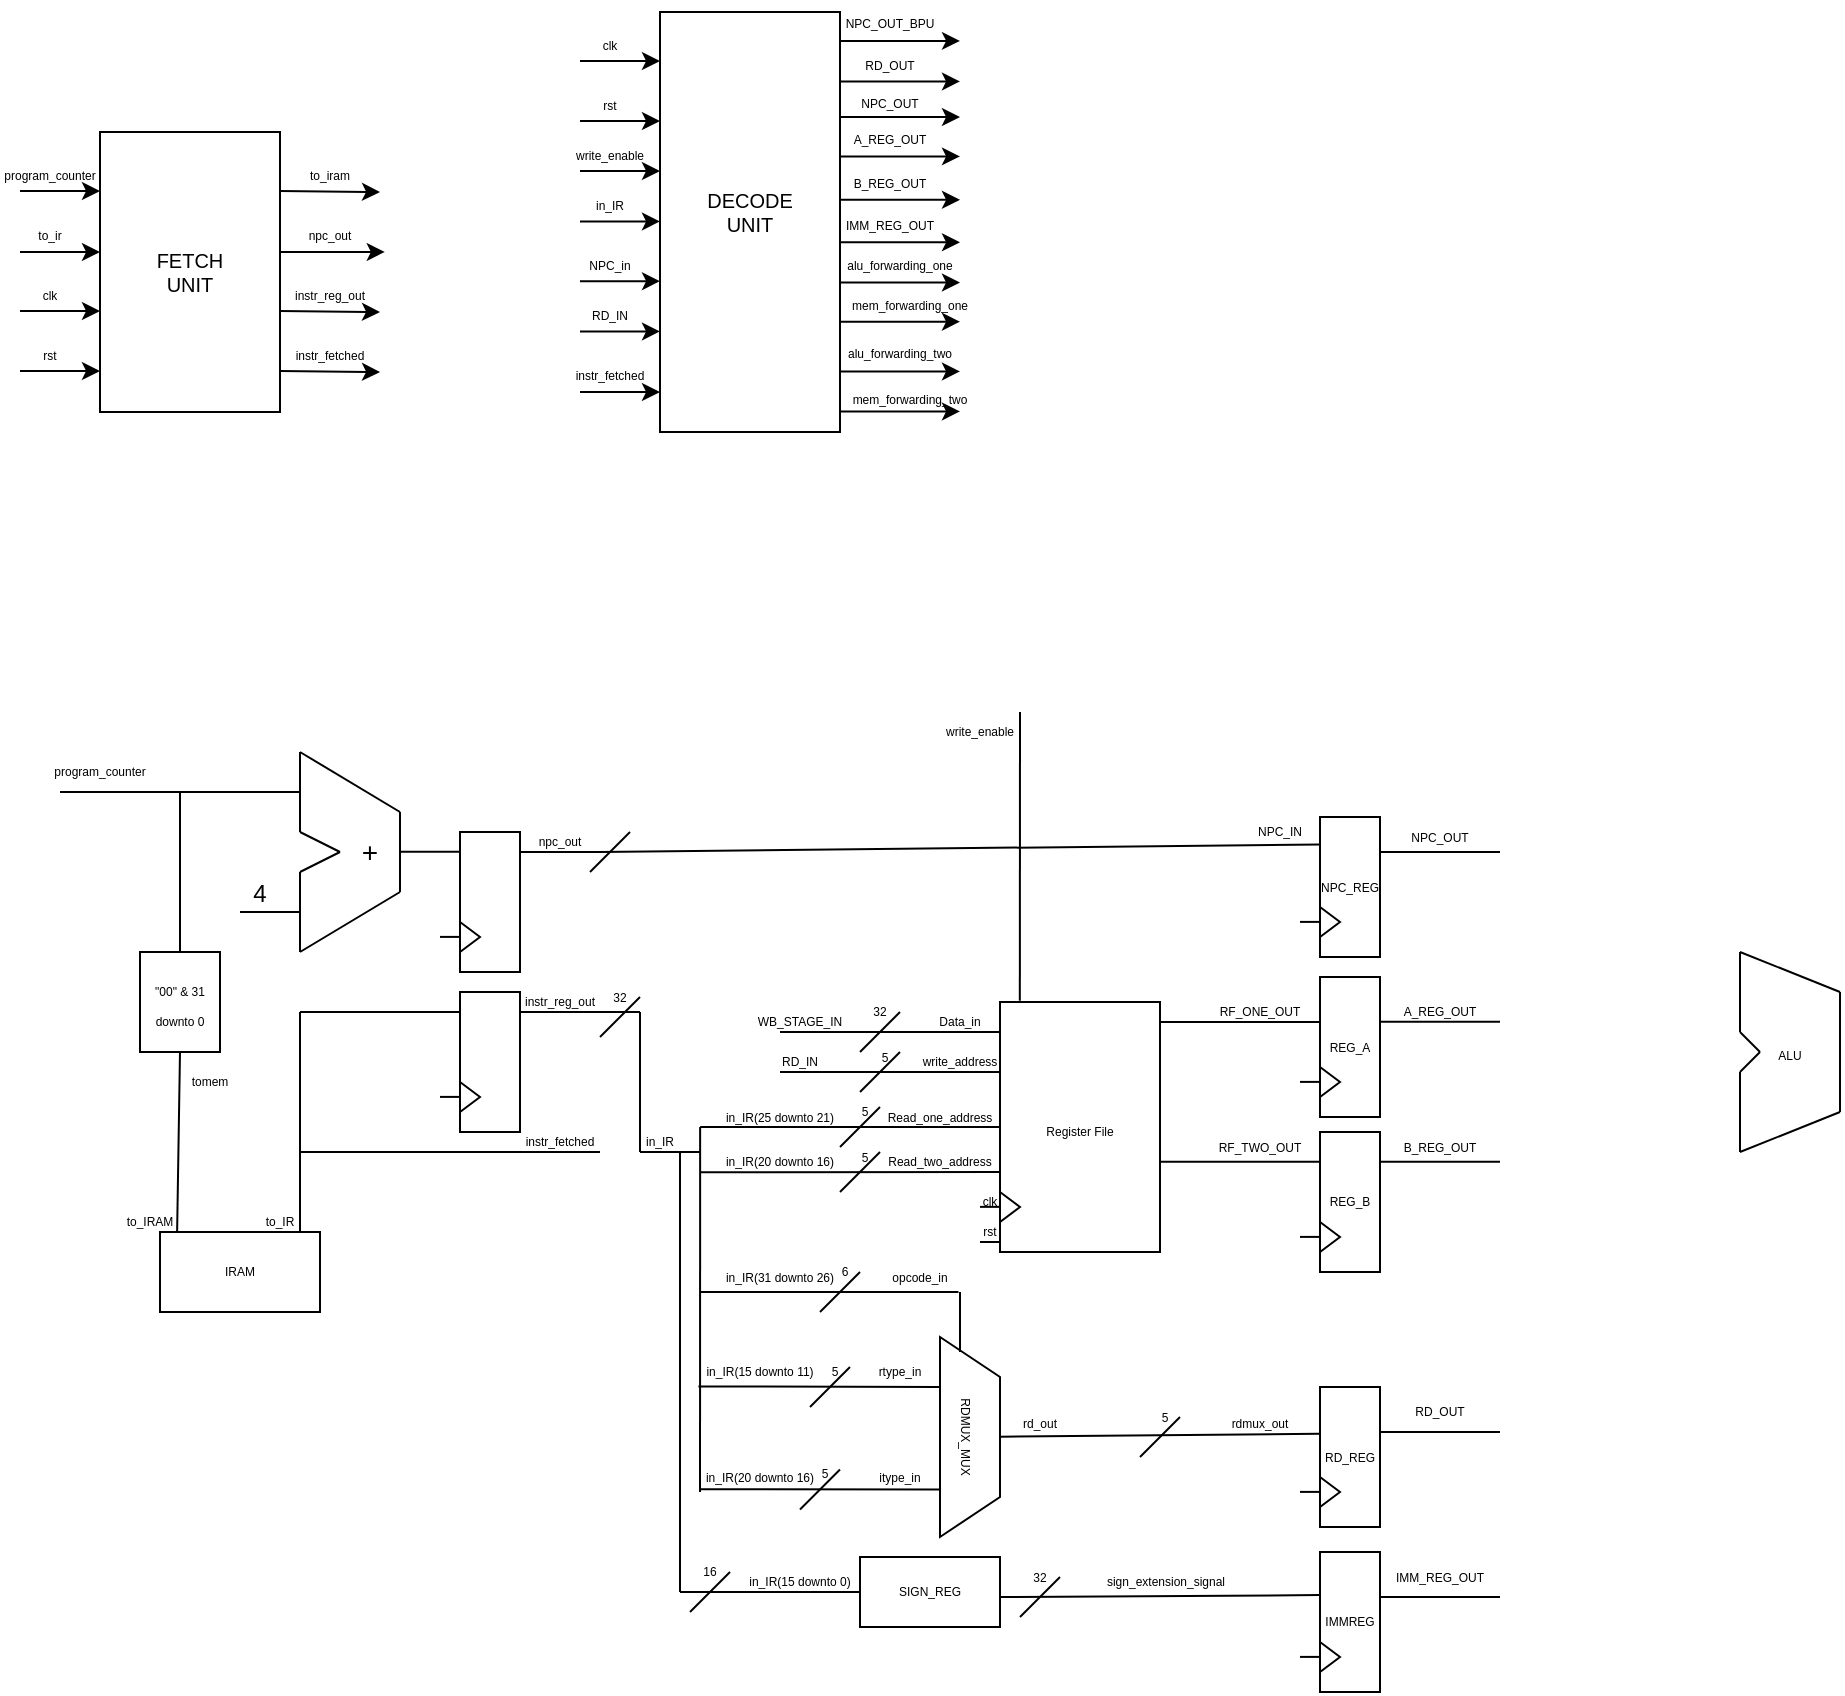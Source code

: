 <mxfile version="20.3.6" type="github" pages="3">
  <diagram id="4a7-2WE8xKxB6OBSDGvC" name="Fetch Unit">
    <mxGraphModel dx="1718" dy="1287" grid="1" gridSize="10" guides="1" tooltips="1" connect="1" arrows="1" fold="1" page="0" pageScale="1" pageWidth="827" pageHeight="1169" math="0" shadow="0">
      <root>
        <mxCell id="0" />
        <mxCell id="1" parent="0" />
        <mxCell id="zBXeJww9K7jumWJN20Hu-1" value="" style="rounded=0;whiteSpace=wrap;html=1;" parent="1" vertex="1">
          <mxGeometry x="100" y="20" width="90" height="140" as="geometry" />
        </mxCell>
        <mxCell id="zBXeJww9K7jumWJN20Hu-2" value="&lt;font style=&quot;font-size: 6px;&quot;&gt;program_counter&lt;/font&gt;" style="text;html=1;strokeColor=none;fillColor=none;align=center;verticalAlign=middle;whiteSpace=wrap;rounded=0;" parent="1" vertex="1">
          <mxGeometry x="50" y="30" width="50" height="20" as="geometry" />
        </mxCell>
        <mxCell id="zBXeJww9K7jumWJN20Hu-3" value="&lt;font style=&quot;font-size: 6px;&quot;&gt;to_ir&lt;/font&gt;" style="text;html=1;strokeColor=none;fillColor=none;align=center;verticalAlign=middle;whiteSpace=wrap;rounded=0;" parent="1" vertex="1">
          <mxGeometry x="50" y="60" width="50" height="20" as="geometry" />
        </mxCell>
        <mxCell id="zBXeJww9K7jumWJN20Hu-4" value="&lt;font style=&quot;font-size: 6px;&quot;&gt;clk&lt;/font&gt;" style="text;html=1;strokeColor=none;fillColor=none;align=center;verticalAlign=middle;whiteSpace=wrap;rounded=0;" parent="1" vertex="1">
          <mxGeometry x="50" y="90" width="50" height="20" as="geometry" />
        </mxCell>
        <mxCell id="zBXeJww9K7jumWJN20Hu-6" value="&lt;font style=&quot;font-size: 6px;&quot;&gt;rst&lt;/font&gt;" style="text;html=1;strokeColor=none;fillColor=none;align=center;verticalAlign=middle;whiteSpace=wrap;rounded=0;" parent="1" vertex="1">
          <mxGeometry x="50" y="120" width="50" height="20" as="geometry" />
        </mxCell>
        <mxCell id="zBXeJww9K7jumWJN20Hu-11" value="" style="endArrow=classic;html=1;rounded=0;" parent="1" edge="1">
          <mxGeometry width="50" height="50" relative="1" as="geometry">
            <mxPoint x="60" y="49.52" as="sourcePoint" />
            <mxPoint x="100" y="49.52" as="targetPoint" />
            <Array as="points" />
          </mxGeometry>
        </mxCell>
        <mxCell id="zBXeJww9K7jumWJN20Hu-12" value="" style="endArrow=classic;html=1;rounded=0;" parent="1" edge="1">
          <mxGeometry width="50" height="50" relative="1" as="geometry">
            <mxPoint x="60" y="80.0" as="sourcePoint" />
            <mxPoint x="100" y="80.0" as="targetPoint" />
            <Array as="points" />
          </mxGeometry>
        </mxCell>
        <mxCell id="zBXeJww9K7jumWJN20Hu-13" value="" style="endArrow=classic;html=1;rounded=0;" parent="1" edge="1">
          <mxGeometry width="50" height="50" relative="1" as="geometry">
            <mxPoint x="60" y="109.52" as="sourcePoint" />
            <mxPoint x="100" y="109.52" as="targetPoint" />
            <Array as="points" />
          </mxGeometry>
        </mxCell>
        <mxCell id="zBXeJww9K7jumWJN20Hu-15" value="" style="endArrow=classic;html=1;rounded=0;" parent="1" edge="1">
          <mxGeometry width="50" height="50" relative="1" as="geometry">
            <mxPoint x="60" y="139.52" as="sourcePoint" />
            <mxPoint x="100" y="139.52" as="targetPoint" />
            <Array as="points" />
          </mxGeometry>
        </mxCell>
        <mxCell id="zBXeJww9K7jumWJN20Hu-16" value="&lt;font style=&quot;font-size: 6px;&quot;&gt;to_iram&lt;/font&gt;" style="text;html=1;strokeColor=none;fillColor=none;align=center;verticalAlign=middle;whiteSpace=wrap;rounded=0;" parent="1" vertex="1">
          <mxGeometry x="190" y="30" width="50" height="20" as="geometry" />
        </mxCell>
        <mxCell id="zBXeJww9K7jumWJN20Hu-17" value="&lt;font style=&quot;font-size: 6px;&quot;&gt;npc_out&lt;/font&gt;" style="text;html=1;strokeColor=none;fillColor=none;align=center;verticalAlign=middle;whiteSpace=wrap;rounded=0;" parent="1" vertex="1">
          <mxGeometry x="190" y="60" width="50" height="20" as="geometry" />
        </mxCell>
        <mxCell id="zBXeJww9K7jumWJN20Hu-18" value="&lt;font style=&quot;font-size: 6px;&quot;&gt;instr_reg_out&lt;/font&gt;" style="text;html=1;strokeColor=none;fillColor=none;align=center;verticalAlign=middle;whiteSpace=wrap;rounded=0;" parent="1" vertex="1">
          <mxGeometry x="190" y="90" width="50" height="20" as="geometry" />
        </mxCell>
        <mxCell id="zBXeJww9K7jumWJN20Hu-19" value="&lt;font style=&quot;font-size: 6px;&quot;&gt;instr_fetched&lt;/font&gt;" style="text;html=1;strokeColor=none;fillColor=none;align=center;verticalAlign=middle;whiteSpace=wrap;rounded=0;" parent="1" vertex="1">
          <mxGeometry x="190" y="120" width="50" height="20" as="geometry" />
        </mxCell>
        <mxCell id="zBXeJww9K7jumWJN20Hu-20" value="" style="endArrow=classic;html=1;rounded=0;entryX=1;entryY=1;entryDx=0;entryDy=0;" parent="1" target="zBXeJww9K7jumWJN20Hu-16" edge="1">
          <mxGeometry width="50" height="50" relative="1" as="geometry">
            <mxPoint x="190" y="49.52" as="sourcePoint" />
            <mxPoint x="230" y="49.52" as="targetPoint" />
            <Array as="points" />
          </mxGeometry>
        </mxCell>
        <mxCell id="zBXeJww9K7jumWJN20Hu-21" value="" style="endArrow=classic;html=1;rounded=0;entryX=1.048;entryY=0.999;entryDx=0;entryDy=0;entryPerimeter=0;" parent="1" target="zBXeJww9K7jumWJN20Hu-17" edge="1">
          <mxGeometry width="50" height="50" relative="1" as="geometry">
            <mxPoint x="190" y="80" as="sourcePoint" />
            <mxPoint x="230" y="80" as="targetPoint" />
            <Array as="points" />
          </mxGeometry>
        </mxCell>
        <mxCell id="zBXeJww9K7jumWJN20Hu-22" value="" style="endArrow=classic;html=1;rounded=0;entryX=1;entryY=1;entryDx=0;entryDy=0;" parent="1" target="zBXeJww9K7jumWJN20Hu-18" edge="1">
          <mxGeometry width="50" height="50" relative="1" as="geometry">
            <mxPoint x="190" y="109.52" as="sourcePoint" />
            <mxPoint x="230" y="109.52" as="targetPoint" />
            <Array as="points" />
          </mxGeometry>
        </mxCell>
        <mxCell id="zBXeJww9K7jumWJN20Hu-23" value="" style="endArrow=classic;html=1;rounded=0;entryX=1;entryY=1;entryDx=0;entryDy=0;" parent="1" target="zBXeJww9K7jumWJN20Hu-19" edge="1">
          <mxGeometry width="50" height="50" relative="1" as="geometry">
            <mxPoint x="190" y="139.52" as="sourcePoint" />
            <mxPoint x="230" y="139.52" as="targetPoint" />
            <Array as="points" />
          </mxGeometry>
        </mxCell>
        <mxCell id="zBXeJww9K7jumWJN20Hu-25" value="&lt;font style=&quot;font-size: 10px;&quot;&gt;FETCH UNIT&lt;/font&gt;" style="text;html=1;strokeColor=none;fillColor=none;align=center;verticalAlign=middle;whiteSpace=wrap;rounded=0;fontSize=6;" parent="1" vertex="1">
          <mxGeometry x="115" y="75" width="60" height="30" as="geometry" />
        </mxCell>
        <mxCell id="1ph1mHZFrmbMyN922qY5-2" value="" style="endArrow=none;html=1;rounded=0;fontSize=10;" parent="1" edge="1">
          <mxGeometry width="50" height="50" relative="1" as="geometry">
            <mxPoint x="80" y="350" as="sourcePoint" />
            <mxPoint x="200" y="350" as="targetPoint" />
          </mxGeometry>
        </mxCell>
        <mxCell id="1ph1mHZFrmbMyN922qY5-11" value="" style="endArrow=none;html=1;rounded=0;fontSize=10;" parent="1" edge="1">
          <mxGeometry width="50" height="50" relative="1" as="geometry">
            <mxPoint x="200" y="370" as="sourcePoint" />
            <mxPoint x="200" y="330" as="targetPoint" />
            <Array as="points">
              <mxPoint x="200" y="350" />
            </Array>
          </mxGeometry>
        </mxCell>
        <mxCell id="1ph1mHZFrmbMyN922qY5-12" value="" style="endArrow=none;html=1;rounded=0;fontSize=10;" parent="1" edge="1">
          <mxGeometry width="50" height="50" relative="1" as="geometry">
            <mxPoint x="200" y="370" as="sourcePoint" />
            <mxPoint x="220" y="380" as="targetPoint" />
          </mxGeometry>
        </mxCell>
        <mxCell id="1ph1mHZFrmbMyN922qY5-13" value="" style="endArrow=none;html=1;rounded=0;fontSize=10;" parent="1" edge="1">
          <mxGeometry width="50" height="50" relative="1" as="geometry">
            <mxPoint x="200" y="390" as="sourcePoint" />
            <mxPoint x="220" y="380" as="targetPoint" />
          </mxGeometry>
        </mxCell>
        <mxCell id="1ph1mHZFrmbMyN922qY5-14" value="" style="endArrow=none;html=1;rounded=0;fontSize=10;" parent="1" edge="1">
          <mxGeometry width="50" height="50" relative="1" as="geometry">
            <mxPoint x="200" y="430" as="sourcePoint" />
            <mxPoint x="200" y="390" as="targetPoint" />
            <Array as="points">
              <mxPoint x="200" y="410" />
            </Array>
          </mxGeometry>
        </mxCell>
        <mxCell id="1ph1mHZFrmbMyN922qY5-15" value="" style="endArrow=none;html=1;rounded=0;fontSize=10;" parent="1" edge="1">
          <mxGeometry width="50" height="50" relative="1" as="geometry">
            <mxPoint x="200" y="430" as="sourcePoint" />
            <mxPoint x="250" y="400" as="targetPoint" />
            <Array as="points" />
          </mxGeometry>
        </mxCell>
        <mxCell id="1ph1mHZFrmbMyN922qY5-16" value="" style="endArrow=none;html=1;rounded=0;fontSize=10;" parent="1" edge="1">
          <mxGeometry width="50" height="50" relative="1" as="geometry">
            <mxPoint x="200" y="330" as="sourcePoint" />
            <mxPoint x="250" y="360" as="targetPoint" />
            <Array as="points" />
          </mxGeometry>
        </mxCell>
        <mxCell id="1ph1mHZFrmbMyN922qY5-17" value="" style="endArrow=none;html=1;rounded=0;fontSize=10;" parent="1" edge="1">
          <mxGeometry width="50" height="50" relative="1" as="geometry">
            <mxPoint x="250" y="400" as="sourcePoint" />
            <mxPoint x="250" y="360" as="targetPoint" />
          </mxGeometry>
        </mxCell>
        <mxCell id="UIIWBfEgQzDDJFF5GgfD-1" value="" style="endArrow=none;html=1;rounded=0;fontSize=10;" parent="1" edge="1">
          <mxGeometry width="50" height="50" relative="1" as="geometry">
            <mxPoint x="170" y="410" as="sourcePoint" />
            <mxPoint x="200" y="410" as="targetPoint" />
            <Array as="points">
              <mxPoint x="200" y="410" />
            </Array>
          </mxGeometry>
        </mxCell>
        <mxCell id="UIIWBfEgQzDDJFF5GgfD-3" value="&lt;font style=&quot;font-size: 14px;&quot;&gt;+&lt;/font&gt;" style="text;html=1;strokeColor=none;fillColor=none;align=center;verticalAlign=middle;whiteSpace=wrap;rounded=0;fontSize=10;" parent="1" vertex="1">
          <mxGeometry x="220" y="360" width="30" height="40" as="geometry" />
        </mxCell>
        <mxCell id="UIIWBfEgQzDDJFF5GgfD-4" value="&lt;font style=&quot;font-size: 12px;&quot;&gt;4&lt;/font&gt;" style="text;html=1;strokeColor=none;fillColor=none;align=center;verticalAlign=middle;whiteSpace=wrap;rounded=0;fontSize=14;" parent="1" vertex="1">
          <mxGeometry x="160" y="390" width="40" height="20" as="geometry" />
        </mxCell>
        <mxCell id="UIIWBfEgQzDDJFF5GgfD-5" value="" style="endArrow=none;html=1;rounded=0;fontSize=12;" parent="1" edge="1">
          <mxGeometry width="50" height="50" relative="1" as="geometry">
            <mxPoint x="140" y="430" as="sourcePoint" />
            <mxPoint x="140" y="350" as="targetPoint" />
          </mxGeometry>
        </mxCell>
        <mxCell id="UIIWBfEgQzDDJFF5GgfD-7" value="&lt;font style=&quot;font-size: 6px;&quot;&gt;&quot;00&quot; &amp;amp; 31 downto 0&lt;/font&gt;" style="rounded=0;whiteSpace=wrap;html=1;fontSize=12;" parent="1" vertex="1">
          <mxGeometry x="120" y="430" width="40" height="50" as="geometry" />
        </mxCell>
        <mxCell id="UIIWBfEgQzDDJFF5GgfD-8" value="IRAM" style="rounded=0;whiteSpace=wrap;html=1;fontSize=6;" parent="1" vertex="1">
          <mxGeometry x="130" y="570" width="80" height="40" as="geometry" />
        </mxCell>
        <mxCell id="UIIWBfEgQzDDJFF5GgfD-9" value="" style="endArrow=none;html=1;rounded=0;fontSize=6;entryX=0.5;entryY=1;entryDx=0;entryDy=0;exitX=0.107;exitY=0.003;exitDx=0;exitDy=0;exitPerimeter=0;" parent="1" source="UIIWBfEgQzDDJFF5GgfD-8" target="UIIWBfEgQzDDJFF5GgfD-7" edge="1">
          <mxGeometry width="50" height="50" relative="1" as="geometry">
            <mxPoint x="140" y="520" as="sourcePoint" />
            <mxPoint x="190" y="490" as="targetPoint" />
          </mxGeometry>
        </mxCell>
        <mxCell id="UIIWBfEgQzDDJFF5GgfD-10" value="" style="endArrow=none;html=1;rounded=0;fontSize=10;" parent="1" edge="1">
          <mxGeometry width="50" height="50" relative="1" as="geometry">
            <mxPoint x="250" y="379.9" as="sourcePoint" />
            <mxPoint x="280" y="379.9" as="targetPoint" />
            <Array as="points">
              <mxPoint x="260" y="379.9" />
              <mxPoint x="280" y="379.9" />
            </Array>
          </mxGeometry>
        </mxCell>
        <mxCell id="UIIWBfEgQzDDJFF5GgfD-11" value="" style="endArrow=none;html=1;rounded=0;fontSize=6;exitX=0.875;exitY=0;exitDx=0;exitDy=0;exitPerimeter=0;" parent="1" source="UIIWBfEgQzDDJFF5GgfD-8" edge="1">
          <mxGeometry width="50" height="50" relative="1" as="geometry">
            <mxPoint x="200" y="520" as="sourcePoint" />
            <mxPoint x="200" y="460" as="targetPoint" />
          </mxGeometry>
        </mxCell>
        <mxCell id="UIIWBfEgQzDDJFF5GgfD-13" value="" style="endArrow=none;html=1;rounded=0;fontSize=6;" parent="1" edge="1">
          <mxGeometry width="50" height="50" relative="1" as="geometry">
            <mxPoint x="200" y="460" as="sourcePoint" />
            <mxPoint x="280" y="460" as="targetPoint" />
          </mxGeometry>
        </mxCell>
        <mxCell id="UIIWBfEgQzDDJFF5GgfD-14" value="" style="rounded=0;whiteSpace=wrap;html=1;fontSize=6;" parent="1" vertex="1">
          <mxGeometry x="280" y="370" width="30" height="70" as="geometry" />
        </mxCell>
        <mxCell id="UIIWBfEgQzDDJFF5GgfD-17" value="" style="triangle;whiteSpace=wrap;html=1;fontSize=6;" parent="1" vertex="1">
          <mxGeometry x="280" y="415" width="10" height="15" as="geometry" />
        </mxCell>
        <mxCell id="UIIWBfEgQzDDJFF5GgfD-18" value="" style="rounded=0;whiteSpace=wrap;html=1;fontSize=6;" parent="1" vertex="1">
          <mxGeometry x="280" y="450" width="30" height="70" as="geometry" />
        </mxCell>
        <mxCell id="UIIWBfEgQzDDJFF5GgfD-19" value="" style="triangle;whiteSpace=wrap;html=1;fontSize=6;" parent="1" vertex="1">
          <mxGeometry x="280" y="495" width="10" height="15" as="geometry" />
        </mxCell>
        <mxCell id="UIIWBfEgQzDDJFF5GgfD-21" value="" style="endArrow=none;html=1;rounded=0;fontSize=6;" parent="1" edge="1">
          <mxGeometry width="50" height="50" relative="1" as="geometry">
            <mxPoint x="270" y="422.45" as="sourcePoint" />
            <mxPoint x="280" y="422.45" as="targetPoint" />
          </mxGeometry>
        </mxCell>
        <mxCell id="UIIWBfEgQzDDJFF5GgfD-22" value="" style="endArrow=none;html=1;rounded=0;fontSize=6;" parent="1" edge="1">
          <mxGeometry width="50" height="50" relative="1" as="geometry">
            <mxPoint x="270" y="502.45" as="sourcePoint" />
            <mxPoint x="280" y="502.45" as="targetPoint" />
          </mxGeometry>
        </mxCell>
        <mxCell id="UIIWBfEgQzDDJFF5GgfD-24" value="" style="endArrow=none;html=1;rounded=0;fontSize=6;startArrow=none;" parent="1" edge="1">
          <mxGeometry width="50" height="50" relative="1" as="geometry">
            <mxPoint x="220" y="530" as="sourcePoint" />
            <mxPoint x="350" y="530" as="targetPoint" />
          </mxGeometry>
        </mxCell>
        <mxCell id="UIIWBfEgQzDDJFF5GgfD-25" value="" style="endArrow=none;html=1;rounded=0;fontSize=6;" parent="1" edge="1">
          <mxGeometry width="50" height="50" relative="1" as="geometry">
            <mxPoint x="310" y="460" as="sourcePoint" />
            <mxPoint x="370" y="460" as="targetPoint" />
          </mxGeometry>
        </mxCell>
        <mxCell id="UIIWBfEgQzDDJFF5GgfD-26" value="" style="endArrow=none;html=1;rounded=0;fontSize=6;" parent="1" edge="1">
          <mxGeometry width="50" height="50" relative="1" as="geometry">
            <mxPoint x="310" y="379.96" as="sourcePoint" />
            <mxPoint x="350" y="379.96" as="targetPoint" />
          </mxGeometry>
        </mxCell>
        <mxCell id="LhxNve77Yi_A8shTem4E-1" value="program_counter" style="text;html=1;strokeColor=none;fillColor=none;align=center;verticalAlign=middle;whiteSpace=wrap;rounded=0;fontSize=6;" parent="1" vertex="1">
          <mxGeometry x="70" y="330" width="60" height="20" as="geometry" />
        </mxCell>
        <mxCell id="LhxNve77Yi_A8shTem4E-2" value="tomem" style="text;html=1;strokeColor=none;fillColor=none;align=center;verticalAlign=middle;whiteSpace=wrap;rounded=0;fontSize=6;" parent="1" vertex="1">
          <mxGeometry x="140" y="480" width="30" height="30" as="geometry" />
        </mxCell>
        <mxCell id="LhxNve77Yi_A8shTem4E-3" value="to_IRAM" style="text;html=1;strokeColor=none;fillColor=none;align=center;verticalAlign=middle;whiteSpace=wrap;rounded=0;fontSize=6;" parent="1" vertex="1">
          <mxGeometry x="100" y="555" width="50" height="20" as="geometry" />
        </mxCell>
        <mxCell id="LhxNve77Yi_A8shTem4E-5" value="" style="endArrow=none;html=1;rounded=0;fontSize=6;" parent="1" edge="1">
          <mxGeometry width="50" height="50" relative="1" as="geometry">
            <mxPoint x="200" y="530" as="sourcePoint" />
            <mxPoint x="220" y="530" as="targetPoint" />
          </mxGeometry>
        </mxCell>
        <mxCell id="LhxNve77Yi_A8shTem4E-6" value="instr_fetched" style="text;html=1;strokeColor=none;fillColor=none;align=center;verticalAlign=middle;whiteSpace=wrap;rounded=0;fontSize=6;" parent="1" vertex="1">
          <mxGeometry x="300" y="515" width="60" height="20" as="geometry" />
        </mxCell>
        <mxCell id="LhxNve77Yi_A8shTem4E-7" value="instr_reg_out" style="text;html=1;strokeColor=none;fillColor=none;align=center;verticalAlign=middle;whiteSpace=wrap;rounded=0;fontSize=6;" parent="1" vertex="1">
          <mxGeometry x="300" y="445" width="60" height="20" as="geometry" />
        </mxCell>
        <mxCell id="LhxNve77Yi_A8shTem4E-8" value="npc_out" style="text;html=1;strokeColor=none;fillColor=none;align=center;verticalAlign=middle;whiteSpace=wrap;rounded=0;fontSize=6;" parent="1" vertex="1">
          <mxGeometry x="300" y="360" width="60" height="30" as="geometry" />
        </mxCell>
        <mxCell id="LhxNve77Yi_A8shTem4E-9" value="to_IR" style="text;html=1;strokeColor=none;fillColor=none;align=center;verticalAlign=middle;whiteSpace=wrap;rounded=0;fontSize=6;" parent="1" vertex="1">
          <mxGeometry x="160" y="550" width="60" height="30" as="geometry" />
        </mxCell>
        <mxCell id="utCcnjPkZvuDGFTa14uh-1" value="" style="rounded=0;whiteSpace=wrap;html=1;" vertex="1" parent="1">
          <mxGeometry x="380" y="-40" width="90" height="210" as="geometry" />
        </mxCell>
        <mxCell id="utCcnjPkZvuDGFTa14uh-2" value="&lt;font style=&quot;font-size: 6px;&quot;&gt;write_enable&lt;/font&gt;" style="text;html=1;strokeColor=none;fillColor=none;align=center;verticalAlign=middle;whiteSpace=wrap;rounded=0;" vertex="1" parent="1">
          <mxGeometry x="330" y="20" width="50" height="20" as="geometry" />
        </mxCell>
        <mxCell id="utCcnjPkZvuDGFTa14uh-3" value="&lt;font style=&quot;font-size: 6px;&quot;&gt;in_IR&lt;/font&gt;" style="text;html=1;strokeColor=none;fillColor=none;align=center;verticalAlign=middle;whiteSpace=wrap;rounded=0;" vertex="1" parent="1">
          <mxGeometry x="330" y="44.72" width="50" height="20" as="geometry" />
        </mxCell>
        <mxCell id="utCcnjPkZvuDGFTa14uh-4" value="&lt;font style=&quot;font-size: 6px;&quot;&gt;clk&lt;/font&gt;" style="text;html=1;strokeColor=none;fillColor=none;align=center;verticalAlign=middle;whiteSpace=wrap;rounded=0;" vertex="1" parent="1">
          <mxGeometry x="330" y="-35" width="50" height="20" as="geometry" />
        </mxCell>
        <mxCell id="utCcnjPkZvuDGFTa14uh-5" value="&lt;font style=&quot;font-size: 6px;&quot;&gt;rst&lt;/font&gt;" style="text;html=1;strokeColor=none;fillColor=none;align=center;verticalAlign=middle;whiteSpace=wrap;rounded=0;" vertex="1" parent="1">
          <mxGeometry x="330" y="-5" width="50" height="20" as="geometry" />
        </mxCell>
        <mxCell id="utCcnjPkZvuDGFTa14uh-6" value="" style="endArrow=classic;html=1;rounded=0;" edge="1" parent="1">
          <mxGeometry width="50" height="50" relative="1" as="geometry">
            <mxPoint x="340" y="39.52" as="sourcePoint" />
            <mxPoint x="380" y="39.52" as="targetPoint" />
            <Array as="points" />
          </mxGeometry>
        </mxCell>
        <mxCell id="utCcnjPkZvuDGFTa14uh-7" value="" style="endArrow=classic;html=1;rounded=0;" edge="1" parent="1">
          <mxGeometry width="50" height="50" relative="1" as="geometry">
            <mxPoint x="340" y="64.72" as="sourcePoint" />
            <mxPoint x="380" y="64.72" as="targetPoint" />
            <Array as="points" />
          </mxGeometry>
        </mxCell>
        <mxCell id="utCcnjPkZvuDGFTa14uh-8" value="" style="endArrow=classic;html=1;rounded=0;" edge="1" parent="1">
          <mxGeometry width="50" height="50" relative="1" as="geometry">
            <mxPoint x="340" y="-15.48" as="sourcePoint" />
            <mxPoint x="380" y="-15.48" as="targetPoint" />
            <Array as="points" />
          </mxGeometry>
        </mxCell>
        <mxCell id="utCcnjPkZvuDGFTa14uh-9" value="" style="endArrow=classic;html=1;rounded=0;" edge="1" parent="1">
          <mxGeometry width="50" height="50" relative="1" as="geometry">
            <mxPoint x="340" y="14.52" as="sourcePoint" />
            <mxPoint x="380" y="14.52" as="targetPoint" />
            <Array as="points" />
          </mxGeometry>
        </mxCell>
        <mxCell id="utCcnjPkZvuDGFTa14uh-18" value="&lt;font style=&quot;font-size: 10px;&quot;&gt;DECODE UNIT&lt;/font&gt;" style="text;html=1;strokeColor=none;fillColor=none;align=center;verticalAlign=middle;whiteSpace=wrap;rounded=0;fontSize=6;" vertex="1" parent="1">
          <mxGeometry x="395" y="44.58" width="60" height="30" as="geometry" />
        </mxCell>
        <mxCell id="utCcnjPkZvuDGFTa14uh-19" value="&lt;font style=&quot;font-size: 6px;&quot;&gt;NPC_in&lt;/font&gt;" style="text;html=1;strokeColor=none;fillColor=none;align=center;verticalAlign=middle;whiteSpace=wrap;rounded=0;" vertex="1" parent="1">
          <mxGeometry x="330" y="74.58" width="50" height="20" as="geometry" />
        </mxCell>
        <mxCell id="utCcnjPkZvuDGFTa14uh-20" value="" style="endArrow=classic;html=1;rounded=0;" edge="1" parent="1">
          <mxGeometry width="50" height="50" relative="1" as="geometry">
            <mxPoint x="340" y="94.58" as="sourcePoint" />
            <mxPoint x="380" y="94.58" as="targetPoint" />
            <Array as="points" />
          </mxGeometry>
        </mxCell>
        <mxCell id="utCcnjPkZvuDGFTa14uh-21" value="&lt;font style=&quot;font-size: 6px;&quot;&gt;RD_IN&lt;/font&gt;" style="text;html=1;strokeColor=none;fillColor=none;align=center;verticalAlign=middle;whiteSpace=wrap;rounded=0;" vertex="1" parent="1">
          <mxGeometry x="330" y="99.72" width="50" height="20" as="geometry" />
        </mxCell>
        <mxCell id="utCcnjPkZvuDGFTa14uh-22" value="" style="endArrow=classic;html=1;rounded=0;" edge="1" parent="1">
          <mxGeometry width="50" height="50" relative="1" as="geometry">
            <mxPoint x="340" y="119.72" as="sourcePoint" />
            <mxPoint x="380" y="119.72" as="targetPoint" />
            <Array as="points" />
          </mxGeometry>
        </mxCell>
        <mxCell id="utCcnjPkZvuDGFTa14uh-23" value="&lt;font style=&quot;font-size: 6px;&quot;&gt;instr_fetched&lt;br&gt;&lt;/font&gt;" style="text;html=1;strokeColor=none;fillColor=none;align=center;verticalAlign=middle;whiteSpace=wrap;rounded=0;" vertex="1" parent="1">
          <mxGeometry x="330" y="130" width="50" height="20" as="geometry" />
        </mxCell>
        <mxCell id="utCcnjPkZvuDGFTa14uh-24" value="" style="endArrow=classic;html=1;rounded=0;" edge="1" parent="1">
          <mxGeometry width="50" height="50" relative="1" as="geometry">
            <mxPoint x="340" y="150" as="sourcePoint" />
            <mxPoint x="380" y="150" as="targetPoint" />
            <Array as="points" />
          </mxGeometry>
        </mxCell>
        <mxCell id="utCcnjPkZvuDGFTa14uh-27" value="&lt;font style=&quot;font-size: 6px;&quot;&gt;NPC_OUT_BPU&lt;br&gt;&lt;/font&gt;" style="text;html=1;strokeColor=none;fillColor=none;align=center;verticalAlign=middle;whiteSpace=wrap;rounded=0;" vertex="1" parent="1">
          <mxGeometry x="470" y="-45.84" width="50" height="20" as="geometry" />
        </mxCell>
        <mxCell id="utCcnjPkZvuDGFTa14uh-31" value="" style="endArrow=classic;html=1;rounded=0;" edge="1" parent="1">
          <mxGeometry width="50" height="50" relative="1" as="geometry">
            <mxPoint x="470" y="-25.56" as="sourcePoint" />
            <mxPoint x="530" y="-25.56" as="targetPoint" />
            <Array as="points" />
          </mxGeometry>
        </mxCell>
        <mxCell id="utCcnjPkZvuDGFTa14uh-39" value="&lt;font style=&quot;font-size: 6px;&quot;&gt;RD_OUT&lt;br&gt;&lt;/font&gt;" style="text;html=1;strokeColor=none;fillColor=none;align=center;verticalAlign=middle;whiteSpace=wrap;rounded=0;" vertex="1" parent="1">
          <mxGeometry x="470" y="-25.28" width="50" height="20" as="geometry" />
        </mxCell>
        <mxCell id="utCcnjPkZvuDGFTa14uh-40" value="" style="endArrow=classic;html=1;rounded=0;" edge="1" parent="1">
          <mxGeometry width="50" height="50" relative="1" as="geometry">
            <mxPoint x="470" y="-5.28" as="sourcePoint" />
            <mxPoint x="530" y="-5.28" as="targetPoint" />
            <Array as="points" />
          </mxGeometry>
        </mxCell>
        <mxCell id="utCcnjPkZvuDGFTa14uh-41" value="&lt;font style=&quot;font-size: 6px;&quot;&gt;NPC_OUT&lt;br&gt;&lt;/font&gt;" style="text;html=1;strokeColor=none;fillColor=none;align=center;verticalAlign=middle;whiteSpace=wrap;rounded=0;" vertex="1" parent="1">
          <mxGeometry x="470" y="-5" width="50" height="17.5" as="geometry" />
        </mxCell>
        <mxCell id="utCcnjPkZvuDGFTa14uh-42" value="" style="endArrow=classic;html=1;rounded=0;" edge="1" parent="1">
          <mxGeometry width="50" height="50" relative="1" as="geometry">
            <mxPoint x="470" y="12.5" as="sourcePoint" />
            <mxPoint x="530" y="12.5" as="targetPoint" />
            <Array as="points" />
          </mxGeometry>
        </mxCell>
        <mxCell id="utCcnjPkZvuDGFTa14uh-43" value="&lt;font style=&quot;font-size: 6px;&quot;&gt;A_REG_OUT&lt;br&gt;&lt;/font&gt;" style="text;html=1;strokeColor=none;fillColor=none;align=center;verticalAlign=middle;whiteSpace=wrap;rounded=0;" vertex="1" parent="1">
          <mxGeometry x="470" y="12.5" width="50" height="18.65" as="geometry" />
        </mxCell>
        <mxCell id="utCcnjPkZvuDGFTa14uh-44" value="" style="endArrow=classic;html=1;rounded=0;" edge="1" parent="1">
          <mxGeometry width="50" height="50" relative="1" as="geometry">
            <mxPoint x="470" y="32.19" as="sourcePoint" />
            <mxPoint x="530" y="32.19" as="targetPoint" />
            <Array as="points" />
          </mxGeometry>
        </mxCell>
        <mxCell id="utCcnjPkZvuDGFTa14uh-45" value="&lt;font style=&quot;font-size: 6px;&quot;&gt;B_REG_OUT&lt;br&gt;&lt;/font&gt;" style="text;html=1;strokeColor=none;fillColor=none;align=center;verticalAlign=middle;whiteSpace=wrap;rounded=0;" vertex="1" parent="1">
          <mxGeometry x="470" y="33.65" width="50" height="20" as="geometry" />
        </mxCell>
        <mxCell id="utCcnjPkZvuDGFTa14uh-46" value="" style="endArrow=classic;html=1;rounded=0;" edge="1" parent="1">
          <mxGeometry width="50" height="50" relative="1" as="geometry">
            <mxPoint x="470" y="53.93" as="sourcePoint" />
            <mxPoint x="530" y="53.93" as="targetPoint" />
            <Array as="points" />
          </mxGeometry>
        </mxCell>
        <mxCell id="utCcnjPkZvuDGFTa14uh-47" value="&lt;font style=&quot;font-size: 6px;&quot;&gt;IMM_REG_OUT&lt;br&gt;&lt;/font&gt;" style="text;html=1;strokeColor=none;fillColor=none;align=center;verticalAlign=middle;whiteSpace=wrap;rounded=0;" vertex="1" parent="1">
          <mxGeometry x="470" y="54.89" width="50" height="20" as="geometry" />
        </mxCell>
        <mxCell id="utCcnjPkZvuDGFTa14uh-48" value="" style="endArrow=classic;html=1;rounded=0;" edge="1" parent="1">
          <mxGeometry width="50" height="50" relative="1" as="geometry">
            <mxPoint x="470" y="75.17" as="sourcePoint" />
            <mxPoint x="530" y="75.17" as="targetPoint" />
            <Array as="points" />
          </mxGeometry>
        </mxCell>
        <mxCell id="utCcnjPkZvuDGFTa14uh-49" value="&lt;font style=&quot;font-size: 6px;&quot;&gt;alu_forwarding_one&lt;br&gt;&lt;/font&gt;" style="text;html=1;strokeColor=none;fillColor=none;align=center;verticalAlign=middle;whiteSpace=wrap;rounded=0;" vertex="1" parent="1">
          <mxGeometry x="470" y="75" width="60" height="20" as="geometry" />
        </mxCell>
        <mxCell id="utCcnjPkZvuDGFTa14uh-50" value="" style="endArrow=classic;html=1;rounded=0;" edge="1" parent="1">
          <mxGeometry width="50" height="50" relative="1" as="geometry">
            <mxPoint x="470" y="95.28" as="sourcePoint" />
            <mxPoint x="530" y="95.28" as="targetPoint" />
            <Array as="points" />
          </mxGeometry>
        </mxCell>
        <mxCell id="utCcnjPkZvuDGFTa14uh-51" value="&lt;font style=&quot;font-size: 6px;&quot;&gt;mem_forwarding_one&lt;br&gt;&lt;/font&gt;" style="text;html=1;strokeColor=none;fillColor=none;align=center;verticalAlign=middle;whiteSpace=wrap;rounded=0;" vertex="1" parent="1">
          <mxGeometry x="470" y="95" width="70" height="20" as="geometry" />
        </mxCell>
        <mxCell id="utCcnjPkZvuDGFTa14uh-52" value="" style="endArrow=classic;html=1;rounded=0;" edge="1" parent="1">
          <mxGeometry width="50" height="50" relative="1" as="geometry">
            <mxPoint x="470" y="114.86" as="sourcePoint" />
            <mxPoint x="530" y="114.86" as="targetPoint" />
            <Array as="points" />
          </mxGeometry>
        </mxCell>
        <mxCell id="utCcnjPkZvuDGFTa14uh-53" value="&lt;font style=&quot;font-size: 6px;&quot;&gt;alu_forwarding_two&lt;br&gt;&lt;/font&gt;" style="text;html=1;strokeColor=none;fillColor=none;align=center;verticalAlign=middle;whiteSpace=wrap;rounded=0;" vertex="1" parent="1">
          <mxGeometry x="470" y="119.44" width="60" height="20" as="geometry" />
        </mxCell>
        <mxCell id="utCcnjPkZvuDGFTa14uh-54" value="" style="endArrow=classic;html=1;rounded=0;" edge="1" parent="1">
          <mxGeometry width="50" height="50" relative="1" as="geometry">
            <mxPoint x="470" y="139.72" as="sourcePoint" />
            <mxPoint x="530" y="139.72" as="targetPoint" />
            <Array as="points" />
          </mxGeometry>
        </mxCell>
        <mxCell id="utCcnjPkZvuDGFTa14uh-55" value="&lt;font style=&quot;font-size: 6px;&quot;&gt;mem_forwarding_two&lt;br&gt;&lt;/font&gt;" style="text;html=1;strokeColor=none;fillColor=none;align=center;verticalAlign=middle;whiteSpace=wrap;rounded=0;" vertex="1" parent="1">
          <mxGeometry x="470" y="145.54" width="70" height="13.9" as="geometry" />
        </mxCell>
        <mxCell id="utCcnjPkZvuDGFTa14uh-56" value="" style="endArrow=classic;html=1;rounded=0;" edge="1" parent="1">
          <mxGeometry width="50" height="50" relative="1" as="geometry">
            <mxPoint x="470" y="159.72" as="sourcePoint" />
            <mxPoint x="530" y="159.72" as="targetPoint" />
            <Array as="points" />
          </mxGeometry>
        </mxCell>
        <mxCell id="utCcnjPkZvuDGFTa14uh-58" value="" style="endArrow=none;html=1;rounded=0;entryX=0.011;entryY=0.196;entryDx=0;entryDy=0;entryPerimeter=0;" edge="1" parent="1" target="utCcnjPkZvuDGFTa14uh-61">
          <mxGeometry width="50" height="50" relative="1" as="geometry">
            <mxPoint x="350" y="380" as="sourcePoint" />
            <mxPoint x="600" y="380" as="targetPoint" />
          </mxGeometry>
        </mxCell>
        <mxCell id="utCcnjPkZvuDGFTa14uh-59" value="" style="endArrow=none;html=1;rounded=0;" edge="1" parent="1">
          <mxGeometry width="50" height="50" relative="1" as="geometry">
            <mxPoint x="345" y="390" as="sourcePoint" />
            <mxPoint x="365" y="370" as="targetPoint" />
          </mxGeometry>
        </mxCell>
        <mxCell id="utCcnjPkZvuDGFTa14uh-60" value="NPC_IN" style="text;html=1;strokeColor=none;fillColor=none;align=center;verticalAlign=middle;whiteSpace=wrap;rounded=0;fontSize=6;" vertex="1" parent="1">
          <mxGeometry x="660" y="360" width="60" height="20" as="geometry" />
        </mxCell>
        <mxCell id="utCcnjPkZvuDGFTa14uh-61" value="NPC_REG" style="rounded=0;whiteSpace=wrap;html=1;fontSize=6;" vertex="1" parent="1">
          <mxGeometry x="710" y="362.5" width="30" height="70" as="geometry" />
        </mxCell>
        <mxCell id="utCcnjPkZvuDGFTa14uh-62" value="" style="triangle;whiteSpace=wrap;html=1;fontSize=6;" vertex="1" parent="1">
          <mxGeometry x="710" y="407.5" width="10" height="15" as="geometry" />
        </mxCell>
        <mxCell id="utCcnjPkZvuDGFTa14uh-63" value="" style="endArrow=none;html=1;rounded=0;fontSize=6;" edge="1" parent="1">
          <mxGeometry width="50" height="50" relative="1" as="geometry">
            <mxPoint x="700" y="414.95" as="sourcePoint" />
            <mxPoint x="710" y="414.95" as="targetPoint" />
          </mxGeometry>
        </mxCell>
        <mxCell id="utCcnjPkZvuDGFTa14uh-64" value="&lt;font style=&quot;font-size: 6px;&quot;&gt;Register File&lt;/font&gt;" style="rounded=0;whiteSpace=wrap;html=1;fontSize=12;" vertex="1" parent="1">
          <mxGeometry x="550" y="455" width="80" height="125" as="geometry" />
        </mxCell>
        <mxCell id="utCcnjPkZvuDGFTa14uh-65" value="" style="endArrow=none;html=1;rounded=0;fontSize=6;" edge="1" parent="1">
          <mxGeometry width="50" height="50" relative="1" as="geometry">
            <mxPoint x="540" y="557.43" as="sourcePoint" />
            <mxPoint x="550" y="557.43" as="targetPoint" />
          </mxGeometry>
        </mxCell>
        <mxCell id="utCcnjPkZvuDGFTa14uh-67" value="" style="endArrow=none;html=1;rounded=0;fontSize=6;" edge="1" parent="1">
          <mxGeometry width="50" height="50" relative="1" as="geometry">
            <mxPoint x="540" y="575" as="sourcePoint" />
            <mxPoint x="550" y="575" as="targetPoint" />
            <Array as="points">
              <mxPoint x="550" y="575" />
            </Array>
          </mxGeometry>
        </mxCell>
        <mxCell id="utCcnjPkZvuDGFTa14uh-68" value="" style="endArrow=none;html=1;rounded=0;fontSize=6;entryX=0.124;entryY=-0.005;entryDx=0;entryDy=0;entryPerimeter=0;" edge="1" parent="1" target="utCcnjPkZvuDGFTa14uh-64">
          <mxGeometry width="50" height="50" relative="1" as="geometry">
            <mxPoint x="560" y="310" as="sourcePoint" />
            <mxPoint x="570" y="440" as="targetPoint" />
          </mxGeometry>
        </mxCell>
        <mxCell id="utCcnjPkZvuDGFTa14uh-69" value="write_enable" style="text;html=1;strokeColor=none;fillColor=none;align=center;verticalAlign=middle;whiteSpace=wrap;rounded=0;fontSize=6;" vertex="1" parent="1">
          <mxGeometry x="510" y="310" width="60" height="20" as="geometry" />
        </mxCell>
        <mxCell id="utCcnjPkZvuDGFTa14uh-70" value="clk" style="text;html=1;strokeColor=none;fillColor=none;align=center;verticalAlign=middle;whiteSpace=wrap;rounded=0;fontSize=6;" vertex="1" parent="1">
          <mxGeometry x="520" y="540" width="50" height="30" as="geometry" />
        </mxCell>
        <mxCell id="utCcnjPkZvuDGFTa14uh-71" value="rst" style="text;html=1;strokeColor=none;fillColor=none;align=center;verticalAlign=middle;whiteSpace=wrap;rounded=0;fontSize=6;" vertex="1" parent="1">
          <mxGeometry x="520" y="555" width="50" height="30" as="geometry" />
        </mxCell>
        <mxCell id="utCcnjPkZvuDGFTa14uh-73" value="" style="endArrow=none;html=1;rounded=0;" edge="1" parent="1">
          <mxGeometry width="50" height="50" relative="1" as="geometry">
            <mxPoint x="440" y="470" as="sourcePoint" />
            <mxPoint x="550" y="470" as="targetPoint" />
          </mxGeometry>
        </mxCell>
        <mxCell id="utCcnjPkZvuDGFTa14uh-74" value="Data_in" style="text;html=1;strokeColor=none;fillColor=none;align=center;verticalAlign=middle;whiteSpace=wrap;rounded=0;fontSize=6;" vertex="1" parent="1">
          <mxGeometry x="500" y="450" width="60" height="30" as="geometry" />
        </mxCell>
        <mxCell id="utCcnjPkZvuDGFTa14uh-76" value="" style="endArrow=none;html=1;rounded=0;" edge="1" parent="1">
          <mxGeometry width="50" height="50" relative="1" as="geometry">
            <mxPoint x="480" y="480" as="sourcePoint" />
            <mxPoint x="500" y="460.0" as="targetPoint" />
          </mxGeometry>
        </mxCell>
        <mxCell id="utCcnjPkZvuDGFTa14uh-77" value="WB_STAGE_IN" style="text;html=1;strokeColor=none;fillColor=none;align=center;verticalAlign=middle;whiteSpace=wrap;rounded=0;fontSize=6;" vertex="1" parent="1">
          <mxGeometry x="420" y="450" width="60" height="30" as="geometry" />
        </mxCell>
        <mxCell id="utCcnjPkZvuDGFTa14uh-80" value="write_address" style="text;html=1;strokeColor=none;fillColor=none;align=center;verticalAlign=middle;whiteSpace=wrap;rounded=0;fontSize=6;" vertex="1" parent="1">
          <mxGeometry x="500" y="470" width="60" height="30" as="geometry" />
        </mxCell>
        <mxCell id="utCcnjPkZvuDGFTa14uh-81" value="RD_IN" style="text;html=1;strokeColor=none;fillColor=none;align=center;verticalAlign=middle;whiteSpace=wrap;rounded=0;fontSize=6;" vertex="1" parent="1">
          <mxGeometry x="420" y="470" width="60" height="30" as="geometry" />
        </mxCell>
        <mxCell id="utCcnjPkZvuDGFTa14uh-83" value="" style="endArrow=none;html=1;rounded=0;" edge="1" parent="1">
          <mxGeometry width="50" height="50" relative="1" as="geometry">
            <mxPoint x="440" y="490" as="sourcePoint" />
            <mxPoint x="550" y="490" as="targetPoint" />
          </mxGeometry>
        </mxCell>
        <mxCell id="utCcnjPkZvuDGFTa14uh-84" value="" style="endArrow=none;html=1;rounded=0;" edge="1" parent="1">
          <mxGeometry width="50" height="50" relative="1" as="geometry">
            <mxPoint x="480" y="500" as="sourcePoint" />
            <mxPoint x="500" y="480" as="targetPoint" />
          </mxGeometry>
        </mxCell>
        <mxCell id="utCcnjPkZvuDGFTa14uh-86" value="" style="endArrow=none;html=1;rounded=0;" edge="1" parent="1">
          <mxGeometry width="50" height="50" relative="1" as="geometry">
            <mxPoint x="470" y="527.5" as="sourcePoint" />
            <mxPoint x="490" y="507.5" as="targetPoint" />
          </mxGeometry>
        </mxCell>
        <mxCell id="utCcnjPkZvuDGFTa14uh-87" value="" style="endArrow=none;html=1;rounded=0;exitX=0;exitY=0.67;exitDx=0;exitDy=0;exitPerimeter=0;" edge="1" parent="1" source="utCcnjPkZvuDGFTa14uh-92">
          <mxGeometry width="50" height="50" relative="1" as="geometry">
            <mxPoint x="390" y="540" as="sourcePoint" />
            <mxPoint x="550" y="540" as="targetPoint" />
          </mxGeometry>
        </mxCell>
        <mxCell id="utCcnjPkZvuDGFTa14uh-88" value="" style="endArrow=none;html=1;rounded=0;" edge="1" parent="1">
          <mxGeometry width="50" height="50" relative="1" as="geometry">
            <mxPoint x="470" y="550" as="sourcePoint" />
            <mxPoint x="490" y="530" as="targetPoint" />
          </mxGeometry>
        </mxCell>
        <mxCell id="utCcnjPkZvuDGFTa14uh-89" value="Read_one_address" style="text;html=1;strokeColor=none;fillColor=none;align=center;verticalAlign=middle;whiteSpace=wrap;rounded=0;fontSize=6;" vertex="1" parent="1">
          <mxGeometry x="480" y="500" width="80" height="25" as="geometry" />
        </mxCell>
        <mxCell id="utCcnjPkZvuDGFTa14uh-90" value="Read_two_address" style="text;html=1;strokeColor=none;fillColor=none;align=center;verticalAlign=middle;whiteSpace=wrap;rounded=0;fontSize=6;" vertex="1" parent="1">
          <mxGeometry x="480" y="525" width="80" height="20" as="geometry" />
        </mxCell>
        <mxCell id="utCcnjPkZvuDGFTa14uh-91" value="in_IR(25 downto 21)" style="text;html=1;strokeColor=none;fillColor=none;align=center;verticalAlign=middle;whiteSpace=wrap;rounded=0;fontSize=6;" vertex="1" parent="1">
          <mxGeometry x="400" y="500" width="80" height="25" as="geometry" />
        </mxCell>
        <mxCell id="utCcnjPkZvuDGFTa14uh-92" value="in_IR(20 downto 16)" style="text;html=1;strokeColor=none;fillColor=none;align=center;verticalAlign=middle;whiteSpace=wrap;rounded=0;fontSize=6;" vertex="1" parent="1">
          <mxGeometry x="400" y="520" width="80" height="30" as="geometry" />
        </mxCell>
        <mxCell id="utCcnjPkZvuDGFTa14uh-93" value="" style="endArrow=none;html=1;rounded=0;exitX=0.001;exitY=0.7;exitDx=0;exitDy=0;exitPerimeter=0;" edge="1" parent="1" source="utCcnjPkZvuDGFTa14uh-91" target="utCcnjPkZvuDGFTa14uh-64">
          <mxGeometry width="50" height="50" relative="1" as="geometry">
            <mxPoint x="390" y="517.44" as="sourcePoint" />
            <mxPoint x="500" y="517.44" as="targetPoint" />
          </mxGeometry>
        </mxCell>
        <mxCell id="utCcnjPkZvuDGFTa14uh-94" value="" style="endArrow=none;html=1;rounded=0;entryX=0.001;entryY=0.701;entryDx=0;entryDy=0;entryPerimeter=0;" edge="1" parent="1" target="utCcnjPkZvuDGFTa14uh-91">
          <mxGeometry width="50" height="50" relative="1" as="geometry">
            <mxPoint x="400" y="700" as="sourcePoint" />
            <mxPoint x="450" y="487.5" as="targetPoint" />
          </mxGeometry>
        </mxCell>
        <mxCell id="utCcnjPkZvuDGFTa14uh-95" value="" style="endArrow=none;html=1;rounded=0;" edge="1" parent="1">
          <mxGeometry width="50" height="50" relative="1" as="geometry">
            <mxPoint x="370" y="530" as="sourcePoint" />
            <mxPoint x="400" y="530" as="targetPoint" />
          </mxGeometry>
        </mxCell>
        <mxCell id="utCcnjPkZvuDGFTa14uh-96" value="in_IR" style="text;html=1;strokeColor=none;fillColor=none;align=center;verticalAlign=middle;whiteSpace=wrap;rounded=0;fontSize=6;" vertex="1" parent="1">
          <mxGeometry x="360" y="512.5" width="40" height="25" as="geometry" />
        </mxCell>
        <mxCell id="utCcnjPkZvuDGFTa14uh-97" value="" style="endArrow=none;html=1;rounded=0;" edge="1" parent="1">
          <mxGeometry width="50" height="50" relative="1" as="geometry">
            <mxPoint x="370" y="530" as="sourcePoint" />
            <mxPoint x="370" y="460" as="targetPoint" />
          </mxGeometry>
        </mxCell>
        <mxCell id="utCcnjPkZvuDGFTa14uh-98" value="" style="triangle;whiteSpace=wrap;html=1;fontSize=6;" vertex="1" parent="1">
          <mxGeometry x="550" y="550" width="10" height="15" as="geometry" />
        </mxCell>
        <mxCell id="utCcnjPkZvuDGFTa14uh-101" value="REG_A" style="rounded=0;whiteSpace=wrap;html=1;fontSize=6;" vertex="1" parent="1">
          <mxGeometry x="710" y="442.5" width="30" height="70" as="geometry" />
        </mxCell>
        <mxCell id="utCcnjPkZvuDGFTa14uh-102" value="" style="triangle;whiteSpace=wrap;html=1;fontSize=6;" vertex="1" parent="1">
          <mxGeometry x="710" y="487.5" width="10" height="15" as="geometry" />
        </mxCell>
        <mxCell id="utCcnjPkZvuDGFTa14uh-103" value="" style="endArrow=none;html=1;rounded=0;fontSize=6;" edge="1" parent="1">
          <mxGeometry width="50" height="50" relative="1" as="geometry">
            <mxPoint x="700" y="494.95" as="sourcePoint" />
            <mxPoint x="710" y="494.95" as="targetPoint" />
          </mxGeometry>
        </mxCell>
        <mxCell id="utCcnjPkZvuDGFTa14uh-104" value="REG_B" style="rounded=0;whiteSpace=wrap;html=1;fontSize=6;" vertex="1" parent="1">
          <mxGeometry x="710" y="520" width="30" height="70" as="geometry" />
        </mxCell>
        <mxCell id="utCcnjPkZvuDGFTa14uh-105" value="" style="triangle;whiteSpace=wrap;html=1;fontSize=6;" vertex="1" parent="1">
          <mxGeometry x="710" y="565" width="10" height="15" as="geometry" />
        </mxCell>
        <mxCell id="utCcnjPkZvuDGFTa14uh-106" value="" style="endArrow=none;html=1;rounded=0;fontSize=6;" edge="1" parent="1">
          <mxGeometry width="50" height="50" relative="1" as="geometry">
            <mxPoint x="700" y="572.45" as="sourcePoint" />
            <mxPoint x="710" y="572.45" as="targetPoint" />
          </mxGeometry>
        </mxCell>
        <mxCell id="utCcnjPkZvuDGFTa14uh-107" value="RD_REG" style="rounded=0;whiteSpace=wrap;html=1;fontSize=6;" vertex="1" parent="1">
          <mxGeometry x="710" y="647.5" width="30" height="70" as="geometry" />
        </mxCell>
        <mxCell id="utCcnjPkZvuDGFTa14uh-108" value="" style="triangle;whiteSpace=wrap;html=1;fontSize=6;" vertex="1" parent="1">
          <mxGeometry x="710" y="692.5" width="10" height="15" as="geometry" />
        </mxCell>
        <mxCell id="utCcnjPkZvuDGFTa14uh-109" value="" style="endArrow=none;html=1;rounded=0;fontSize=6;" edge="1" parent="1">
          <mxGeometry width="50" height="50" relative="1" as="geometry">
            <mxPoint x="700" y="699.95" as="sourcePoint" />
            <mxPoint x="710" y="699.95" as="targetPoint" />
          </mxGeometry>
        </mxCell>
        <mxCell id="utCcnjPkZvuDGFTa14uh-110" value="IMMREG" style="rounded=0;whiteSpace=wrap;html=1;fontSize=6;" vertex="1" parent="1">
          <mxGeometry x="710" y="730" width="30" height="70" as="geometry" />
        </mxCell>
        <mxCell id="utCcnjPkZvuDGFTa14uh-111" value="" style="triangle;whiteSpace=wrap;html=1;fontSize=6;" vertex="1" parent="1">
          <mxGeometry x="710" y="775" width="10" height="15" as="geometry" />
        </mxCell>
        <mxCell id="utCcnjPkZvuDGFTa14uh-112" value="" style="endArrow=none;html=1;rounded=0;fontSize=6;" edge="1" parent="1">
          <mxGeometry width="50" height="50" relative="1" as="geometry">
            <mxPoint x="700" y="782.45" as="sourcePoint" />
            <mxPoint x="710" y="782.45" as="targetPoint" />
          </mxGeometry>
        </mxCell>
        <mxCell id="utCcnjPkZvuDGFTa14uh-113" value="" style="endArrow=none;html=1;rounded=0;entryX=0;entryY=0.321;entryDx=0;entryDy=0;entryPerimeter=0;" edge="1" parent="1" target="utCcnjPkZvuDGFTa14uh-101">
          <mxGeometry width="50" height="50" relative="1" as="geometry">
            <mxPoint x="630" y="465" as="sourcePoint" />
            <mxPoint x="680" y="415" as="targetPoint" />
          </mxGeometry>
        </mxCell>
        <mxCell id="utCcnjPkZvuDGFTa14uh-114" value="" style="endArrow=none;html=1;rounded=0;entryX=0;entryY=0.321;entryDx=0;entryDy=0;entryPerimeter=0;" edge="1" parent="1">
          <mxGeometry width="50" height="50" relative="1" as="geometry">
            <mxPoint x="630" y="534.89" as="sourcePoint" />
            <mxPoint x="710" y="534.86" as="targetPoint" />
          </mxGeometry>
        </mxCell>
        <mxCell id="utCcnjPkZvuDGFTa14uh-115" value="RF_ONE_OUT" style="text;html=1;strokeColor=none;fillColor=none;align=center;verticalAlign=middle;whiteSpace=wrap;rounded=0;fontSize=6;" vertex="1" parent="1">
          <mxGeometry x="650" y="450" width="60" height="20" as="geometry" />
        </mxCell>
        <mxCell id="utCcnjPkZvuDGFTa14uh-116" value="RF_TWO_OUT" style="text;html=1;strokeColor=none;fillColor=none;align=center;verticalAlign=middle;whiteSpace=wrap;rounded=0;fontSize=6;" vertex="1" parent="1">
          <mxGeometry x="650" y="517.5" width="60" height="20" as="geometry" />
        </mxCell>
        <mxCell id="utCcnjPkZvuDGFTa14uh-117" value="" style="endArrow=none;html=1;rounded=0;" edge="1" parent="1">
          <mxGeometry width="50" height="50" relative="1" as="geometry">
            <mxPoint x="740" y="380" as="sourcePoint" />
            <mxPoint x="800" y="380" as="targetPoint" />
          </mxGeometry>
        </mxCell>
        <mxCell id="utCcnjPkZvuDGFTa14uh-118" value="" style="endArrow=none;html=1;rounded=0;" edge="1" parent="1">
          <mxGeometry width="50" height="50" relative="1" as="geometry">
            <mxPoint x="740" y="464.83" as="sourcePoint" />
            <mxPoint x="800" y="464.83" as="targetPoint" />
          </mxGeometry>
        </mxCell>
        <mxCell id="utCcnjPkZvuDGFTa14uh-119" value="" style="endArrow=none;html=1;rounded=0;" edge="1" parent="1">
          <mxGeometry width="50" height="50" relative="1" as="geometry">
            <mxPoint x="740" y="534.83" as="sourcePoint" />
            <mxPoint x="800" y="534.83" as="targetPoint" />
          </mxGeometry>
        </mxCell>
        <mxCell id="utCcnjPkZvuDGFTa14uh-120" value="" style="endArrow=none;html=1;rounded=0;" edge="1" parent="1">
          <mxGeometry width="50" height="50" relative="1" as="geometry">
            <mxPoint x="740" y="670" as="sourcePoint" />
            <mxPoint x="800" y="670" as="targetPoint" />
          </mxGeometry>
        </mxCell>
        <mxCell id="utCcnjPkZvuDGFTa14uh-121" value="" style="endArrow=none;html=1;rounded=0;" edge="1" parent="1">
          <mxGeometry width="50" height="50" relative="1" as="geometry">
            <mxPoint x="740" y="752.5" as="sourcePoint" />
            <mxPoint x="800" y="752.5" as="targetPoint" />
          </mxGeometry>
        </mxCell>
        <mxCell id="utCcnjPkZvuDGFTa14uh-122" value="A_REG_OUT" style="text;html=1;strokeColor=none;fillColor=none;align=center;verticalAlign=middle;whiteSpace=wrap;rounded=0;fontSize=6;" vertex="1" parent="1">
          <mxGeometry x="740" y="450" width="60" height="20" as="geometry" />
        </mxCell>
        <mxCell id="utCcnjPkZvuDGFTa14uh-123" value="B_REG_OUT" style="text;html=1;strokeColor=none;fillColor=none;align=center;verticalAlign=middle;whiteSpace=wrap;rounded=0;fontSize=6;" vertex="1" parent="1">
          <mxGeometry x="740" y="517.5" width="60" height="20" as="geometry" />
        </mxCell>
        <mxCell id="utCcnjPkZvuDGFTa14uh-124" value="RD_OUT" style="text;html=1;strokeColor=none;fillColor=none;align=center;verticalAlign=middle;whiteSpace=wrap;rounded=0;fontSize=6;" vertex="1" parent="1">
          <mxGeometry x="740" y="650" width="60" height="20" as="geometry" />
        </mxCell>
        <mxCell id="utCcnjPkZvuDGFTa14uh-125" value="IMM_REG_OUT" style="text;html=1;strokeColor=none;fillColor=none;align=center;verticalAlign=middle;whiteSpace=wrap;rounded=0;fontSize=6;" vertex="1" parent="1">
          <mxGeometry x="740" y="732.5" width="60" height="20" as="geometry" />
        </mxCell>
        <mxCell id="utCcnjPkZvuDGFTa14uh-126" value="NPC_OUT" style="text;html=1;strokeColor=none;fillColor=none;align=center;verticalAlign=middle;whiteSpace=wrap;rounded=0;fontSize=6;" vertex="1" parent="1">
          <mxGeometry x="740" y="362.5" width="60" height="20" as="geometry" />
        </mxCell>
        <mxCell id="utCcnjPkZvuDGFTa14uh-129" value="&lt;font style=&quot;font-size: 6px;&quot;&gt;RDMUX_MUX&lt;br&gt;&lt;/font&gt;" style="shape=trapezoid;perimeter=trapezoidPerimeter;whiteSpace=wrap;html=1;fixedSize=1;rotation=90;" vertex="1" parent="1">
          <mxGeometry x="485" y="657.5" width="100" height="30" as="geometry" />
        </mxCell>
        <mxCell id="utCcnjPkZvuDGFTa14uh-130" value="" style="endArrow=none;html=1;rounded=0;entryX=-0.009;entryY=0.334;entryDx=0;entryDy=0;entryPerimeter=0;" edge="1" parent="1" source="utCcnjPkZvuDGFTa14uh-129" target="utCcnjPkZvuDGFTa14uh-107">
          <mxGeometry width="50" height="50" relative="1" as="geometry">
            <mxPoint x="630" y="700" as="sourcePoint" />
            <mxPoint x="680" y="650" as="targetPoint" />
          </mxGeometry>
        </mxCell>
        <mxCell id="utCcnjPkZvuDGFTa14uh-131" value="" style="endArrow=none;html=1;rounded=0;exitX=-0.013;exitY=0.658;exitDx=0;exitDy=0;exitPerimeter=0;" edge="1" parent="1">
          <mxGeometry width="50" height="50" relative="1" as="geometry">
            <mxPoint x="399.22" y="647.24" as="sourcePoint" />
            <mxPoint x="520" y="647.5" as="targetPoint" />
          </mxGeometry>
        </mxCell>
        <mxCell id="utCcnjPkZvuDGFTa14uh-132" value="" style="endArrow=none;html=1;rounded=0;" edge="1" parent="1">
          <mxGeometry width="50" height="50" relative="1" as="geometry">
            <mxPoint x="455" y="657.5" as="sourcePoint" />
            <mxPoint x="475" y="637.5" as="targetPoint" />
          </mxGeometry>
        </mxCell>
        <mxCell id="utCcnjPkZvuDGFTa14uh-136" value="" style="endArrow=none;html=1;rounded=0;" edge="1" parent="1">
          <mxGeometry width="50" height="50" relative="1" as="geometry">
            <mxPoint x="450" y="708.75" as="sourcePoint" />
            <mxPoint x="470" y="688.75" as="targetPoint" />
          </mxGeometry>
        </mxCell>
        <mxCell id="utCcnjPkZvuDGFTa14uh-137" value="" style="endArrow=none;html=1;rounded=0;entryX=0.85;entryY=1.025;entryDx=0;entryDy=0;entryPerimeter=0;exitX=0;exitY=0.75;exitDx=0;exitDy=0;" edge="1" parent="1" source="utCcnjPkZvuDGFTa14uh-146">
          <mxGeometry width="50" height="50" relative="1" as="geometry">
            <mxPoint x="410" y="600" as="sourcePoint" />
            <mxPoint x="529.25" y="600" as="targetPoint" />
          </mxGeometry>
        </mxCell>
        <mxCell id="utCcnjPkZvuDGFTa14uh-138" value="" style="endArrow=none;html=1;rounded=0;" edge="1" parent="1">
          <mxGeometry width="50" height="50" relative="1" as="geometry">
            <mxPoint x="460" y="610" as="sourcePoint" />
            <mxPoint x="480" y="590" as="targetPoint" />
          </mxGeometry>
        </mxCell>
        <mxCell id="utCcnjPkZvuDGFTa14uh-143" value="" style="endArrow=none;html=1;rounded=0;" edge="1" parent="1">
          <mxGeometry width="50" height="50" relative="1" as="geometry">
            <mxPoint x="400" y="698.62" as="sourcePoint" />
            <mxPoint x="520" y="698.736" as="targetPoint" />
            <Array as="points" />
          </mxGeometry>
        </mxCell>
        <mxCell id="utCcnjPkZvuDGFTa14uh-144" value="in_IR(15 downto 11)" style="text;html=1;strokeColor=none;fillColor=none;align=center;verticalAlign=middle;whiteSpace=wrap;rounded=0;fontSize=6;" vertex="1" parent="1">
          <mxGeometry x="390" y="625" width="80" height="30" as="geometry" />
        </mxCell>
        <mxCell id="utCcnjPkZvuDGFTa14uh-145" value="in_IR(20 downto 16)" style="text;html=1;strokeColor=none;fillColor=none;align=center;verticalAlign=middle;whiteSpace=wrap;rounded=0;fontSize=6;" vertex="1" parent="1">
          <mxGeometry x="390" y="676.25" width="80" height="32.5" as="geometry" />
        </mxCell>
        <mxCell id="utCcnjPkZvuDGFTa14uh-146" value="in_IR(31 downto 26)" style="text;html=1;strokeColor=none;fillColor=none;align=center;verticalAlign=middle;whiteSpace=wrap;rounded=0;fontSize=6;" vertex="1" parent="1">
          <mxGeometry x="400" y="577.5" width="80" height="30" as="geometry" />
        </mxCell>
        <mxCell id="utCcnjPkZvuDGFTa14uh-147" value="rtype_in" style="text;html=1;strokeColor=none;fillColor=none;align=center;verticalAlign=middle;whiteSpace=wrap;rounded=0;fontSize=6;" vertex="1" parent="1">
          <mxGeometry x="480" y="630" width="40" height="20" as="geometry" />
        </mxCell>
        <mxCell id="utCcnjPkZvuDGFTa14uh-148" value="itype_in" style="text;html=1;strokeColor=none;fillColor=none;align=center;verticalAlign=middle;whiteSpace=wrap;rounded=0;fontSize=6;" vertex="1" parent="1">
          <mxGeometry x="480" y="682.5" width="40" height="20" as="geometry" />
        </mxCell>
        <mxCell id="utCcnjPkZvuDGFTa14uh-149" value="opcode_in" style="text;html=1;strokeColor=none;fillColor=none;align=center;verticalAlign=middle;whiteSpace=wrap;rounded=0;fontSize=6;" vertex="1" parent="1">
          <mxGeometry x="490" y="582.5" width="40" height="20" as="geometry" />
        </mxCell>
        <mxCell id="utCcnjPkZvuDGFTa14uh-150" value="rd_out" style="text;html=1;strokeColor=none;fillColor=none;align=center;verticalAlign=middle;whiteSpace=wrap;rounded=0;fontSize=6;" vertex="1" parent="1">
          <mxGeometry x="550" y="656.25" width="40" height="20" as="geometry" />
        </mxCell>
        <mxCell id="utCcnjPkZvuDGFTa14uh-151" value="rdmux_out" style="text;html=1;strokeColor=none;fillColor=none;align=center;verticalAlign=middle;whiteSpace=wrap;rounded=0;fontSize=6;" vertex="1" parent="1">
          <mxGeometry x="660" y="656.25" width="40" height="20" as="geometry" />
        </mxCell>
        <mxCell id="utCcnjPkZvuDGFTa14uh-152" value="" style="endArrow=none;html=1;rounded=0;" edge="1" parent="1">
          <mxGeometry width="50" height="50" relative="1" as="geometry">
            <mxPoint x="620" y="682.5" as="sourcePoint" />
            <mxPoint x="640" y="662.5" as="targetPoint" />
          </mxGeometry>
        </mxCell>
        <mxCell id="utCcnjPkZvuDGFTa14uh-153" value="32" style="text;html=1;strokeColor=none;fillColor=none;align=center;verticalAlign=middle;whiteSpace=wrap;rounded=0;fontSize=6;" vertex="1" parent="1">
          <mxGeometry x="485" y="455" width="10" height="10" as="geometry" />
        </mxCell>
        <mxCell id="utCcnjPkZvuDGFTa14uh-154" value="5" style="text;html=1;strokeColor=none;fillColor=none;align=center;verticalAlign=middle;whiteSpace=wrap;rounded=0;fontSize=6;" vertex="1" parent="1">
          <mxGeometry x="490" y="477.5" width="5" height="10" as="geometry" />
        </mxCell>
        <mxCell id="utCcnjPkZvuDGFTa14uh-155" value="5" style="text;html=1;strokeColor=none;fillColor=none;align=center;verticalAlign=middle;whiteSpace=wrap;rounded=0;fontSize=6;" vertex="1" parent="1">
          <mxGeometry x="480" y="505" width="5" height="10" as="geometry" />
        </mxCell>
        <mxCell id="utCcnjPkZvuDGFTa14uh-157" value="5" style="text;html=1;strokeColor=none;fillColor=none;align=center;verticalAlign=middle;whiteSpace=wrap;rounded=0;fontSize=6;" vertex="1" parent="1">
          <mxGeometry x="480" y="527.5" width="5" height="10" as="geometry" />
        </mxCell>
        <mxCell id="utCcnjPkZvuDGFTa14uh-158" value="5" style="text;html=1;strokeColor=none;fillColor=none;align=center;verticalAlign=middle;whiteSpace=wrap;rounded=0;fontSize=6;" vertex="1" parent="1">
          <mxGeometry x="465" y="635" width="5" height="10" as="geometry" />
        </mxCell>
        <mxCell id="utCcnjPkZvuDGFTa14uh-160" value="5" style="text;html=1;strokeColor=none;fillColor=none;align=center;verticalAlign=middle;whiteSpace=wrap;rounded=0;fontSize=6;" vertex="1" parent="1">
          <mxGeometry x="460" y="686.25" width="5" height="10" as="geometry" />
        </mxCell>
        <mxCell id="utCcnjPkZvuDGFTa14uh-161" value="6" style="text;html=1;strokeColor=none;fillColor=none;align=center;verticalAlign=middle;whiteSpace=wrap;rounded=0;fontSize=6;" vertex="1" parent="1">
          <mxGeometry x="470" y="585" width="5" height="10" as="geometry" />
        </mxCell>
        <mxCell id="utCcnjPkZvuDGFTa14uh-162" value="" style="endArrow=none;html=1;rounded=0;" edge="1" parent="1">
          <mxGeometry width="50" height="50" relative="1" as="geometry">
            <mxPoint x="350" y="472.5" as="sourcePoint" />
            <mxPoint x="370" y="452.5" as="targetPoint" />
          </mxGeometry>
        </mxCell>
        <mxCell id="utCcnjPkZvuDGFTa14uh-163" value="32" style="text;html=1;strokeColor=none;fillColor=none;align=center;verticalAlign=middle;whiteSpace=wrap;rounded=0;fontSize=6;" vertex="1" parent="1">
          <mxGeometry x="355" y="447.5" width="10" height="10" as="geometry" />
        </mxCell>
        <mxCell id="utCcnjPkZvuDGFTa14uh-164" value="" style="endArrow=none;html=1;rounded=0;fontSize=6;" edge="1" parent="1">
          <mxGeometry width="50" height="50" relative="1" as="geometry">
            <mxPoint x="390" y="750" as="sourcePoint" />
            <mxPoint x="390" y="530" as="targetPoint" />
          </mxGeometry>
        </mxCell>
        <mxCell id="utCcnjPkZvuDGFTa14uh-165" value="" style="endArrow=none;html=1;rounded=0;fontSize=6;" edge="1" parent="1">
          <mxGeometry width="50" height="50" relative="1" as="geometry">
            <mxPoint x="390" y="750" as="sourcePoint" />
            <mxPoint x="480" y="750" as="targetPoint" />
          </mxGeometry>
        </mxCell>
        <mxCell id="utCcnjPkZvuDGFTa14uh-166" value="in_IR(15 downto 0)" style="text;html=1;strokeColor=none;fillColor=none;align=center;verticalAlign=middle;whiteSpace=wrap;rounded=0;fontSize=6;" vertex="1" parent="1">
          <mxGeometry x="410" y="730" width="80" height="30" as="geometry" />
        </mxCell>
        <mxCell id="utCcnjPkZvuDGFTa14uh-167" value="SIGN_REG" style="rounded=0;whiteSpace=wrap;html=1;fontSize=6;" vertex="1" parent="1">
          <mxGeometry x="480" y="732.5" width="70" height="35" as="geometry" />
        </mxCell>
        <mxCell id="utCcnjPkZvuDGFTa14uh-168" value="" style="endArrow=none;html=1;rounded=0;" edge="1" parent="1">
          <mxGeometry width="50" height="50" relative="1" as="geometry">
            <mxPoint x="395" y="760" as="sourcePoint" />
            <mxPoint x="415" y="740" as="targetPoint" />
          </mxGeometry>
        </mxCell>
        <mxCell id="utCcnjPkZvuDGFTa14uh-169" value="16" style="text;html=1;strokeColor=none;fillColor=none;align=center;verticalAlign=middle;whiteSpace=wrap;rounded=0;fontSize=6;" vertex="1" parent="1">
          <mxGeometry x="400" y="735" width="10" height="10" as="geometry" />
        </mxCell>
        <mxCell id="utCcnjPkZvuDGFTa14uh-170" value="" style="endArrow=none;html=1;rounded=0;fontSize=6;entryX=-0.004;entryY=0.308;entryDx=0;entryDy=0;entryPerimeter=0;" edge="1" parent="1" target="utCcnjPkZvuDGFTa14uh-110">
          <mxGeometry width="50" height="50" relative="1" as="geometry">
            <mxPoint x="550" y="752.5" as="sourcePoint" />
            <mxPoint x="600" y="702.5" as="targetPoint" />
          </mxGeometry>
        </mxCell>
        <mxCell id="utCcnjPkZvuDGFTa14uh-171" value="5" style="text;html=1;strokeColor=none;fillColor=none;align=center;verticalAlign=middle;whiteSpace=wrap;rounded=0;fontSize=6;" vertex="1" parent="1">
          <mxGeometry x="630" y="657.5" width="5" height="10" as="geometry" />
        </mxCell>
        <mxCell id="utCcnjPkZvuDGFTa14uh-172" value="" style="endArrow=none;html=1;rounded=0;" edge="1" parent="1">
          <mxGeometry width="50" height="50" relative="1" as="geometry">
            <mxPoint x="560" y="762.5" as="sourcePoint" />
            <mxPoint x="580" y="742.5" as="targetPoint" />
          </mxGeometry>
        </mxCell>
        <mxCell id="utCcnjPkZvuDGFTa14uh-173" value="32" style="text;html=1;strokeColor=none;fillColor=none;align=center;verticalAlign=middle;whiteSpace=wrap;rounded=0;fontSize=6;" vertex="1" parent="1">
          <mxGeometry x="565" y="737.5" width="10" height="10" as="geometry" />
        </mxCell>
        <mxCell id="utCcnjPkZvuDGFTa14uh-174" value="sign_extension_signal" style="text;html=1;strokeColor=none;fillColor=none;align=center;verticalAlign=middle;whiteSpace=wrap;rounded=0;fontSize=6;" vertex="1" parent="1">
          <mxGeometry x="592.5" y="730" width="80" height="30" as="geometry" />
        </mxCell>
        <mxCell id="utCcnjPkZvuDGFTa14uh-175" value="" style="endArrow=none;html=1;rounded=0;fontSize=6;" edge="1" parent="1">
          <mxGeometry width="50" height="50" relative="1" as="geometry">
            <mxPoint x="530" y="630" as="sourcePoint" />
            <mxPoint x="530" y="600" as="targetPoint" />
          </mxGeometry>
        </mxCell>
        <mxCell id="utCcnjPkZvuDGFTa14uh-189" value="" style="endArrow=none;html=1;rounded=0;fontSize=10;" edge="1" parent="1">
          <mxGeometry width="50" height="50" relative="1" as="geometry">
            <mxPoint x="920" y="470.0" as="sourcePoint" />
            <mxPoint x="920" y="430.0" as="targetPoint" />
            <Array as="points">
              <mxPoint x="920" y="450" />
            </Array>
          </mxGeometry>
        </mxCell>
        <mxCell id="utCcnjPkZvuDGFTa14uh-190" value="" style="endArrow=none;html=1;rounded=0;fontSize=10;" edge="1" parent="1">
          <mxGeometry width="50" height="50" relative="1" as="geometry">
            <mxPoint x="920" y="470.0" as="sourcePoint" />
            <mxPoint x="930" y="480" as="targetPoint" />
          </mxGeometry>
        </mxCell>
        <mxCell id="utCcnjPkZvuDGFTa14uh-191" value="" style="endArrow=none;html=1;rounded=0;fontSize=10;" edge="1" parent="1">
          <mxGeometry width="50" height="50" relative="1" as="geometry">
            <mxPoint x="920" y="490" as="sourcePoint" />
            <mxPoint x="930" y="480" as="targetPoint" />
          </mxGeometry>
        </mxCell>
        <mxCell id="utCcnjPkZvuDGFTa14uh-192" value="" style="endArrow=none;html=1;rounded=0;fontSize=10;" edge="1" parent="1">
          <mxGeometry width="50" height="50" relative="1" as="geometry">
            <mxPoint x="920" y="530" as="sourcePoint" />
            <mxPoint x="920" y="490" as="targetPoint" />
            <Array as="points">
              <mxPoint x="920" y="510" />
            </Array>
          </mxGeometry>
        </mxCell>
        <mxCell id="utCcnjPkZvuDGFTa14uh-193" value="" style="endArrow=none;html=1;rounded=0;fontSize=10;" edge="1" parent="1">
          <mxGeometry width="50" height="50" relative="1" as="geometry">
            <mxPoint x="920" y="530" as="sourcePoint" />
            <mxPoint x="970" y="510" as="targetPoint" />
            <Array as="points" />
          </mxGeometry>
        </mxCell>
        <mxCell id="utCcnjPkZvuDGFTa14uh-194" value="" style="endArrow=none;html=1;rounded=0;fontSize=10;" edge="1" parent="1">
          <mxGeometry width="50" height="50" relative="1" as="geometry">
            <mxPoint x="920" y="430.0" as="sourcePoint" />
            <mxPoint x="970" y="450" as="targetPoint" />
            <Array as="points" />
          </mxGeometry>
        </mxCell>
        <mxCell id="utCcnjPkZvuDGFTa14uh-195" value="" style="endArrow=none;html=1;rounded=0;fontSize=10;" edge="1" parent="1">
          <mxGeometry width="50" height="50" relative="1" as="geometry">
            <mxPoint x="970" y="510" as="sourcePoint" />
            <mxPoint x="970" y="450" as="targetPoint" />
          </mxGeometry>
        </mxCell>
        <mxCell id="utCcnjPkZvuDGFTa14uh-196" value="&lt;font style=&quot;font-size: 6px;&quot;&gt;ALU&lt;/font&gt;" style="text;html=1;strokeColor=none;fillColor=none;align=center;verticalAlign=middle;whiteSpace=wrap;rounded=0;fontSize=10;" vertex="1" parent="1">
          <mxGeometry x="930" y="460" width="30" height="40" as="geometry" />
        </mxCell>
      </root>
    </mxGraphModel>
  </diagram>
  <diagram id="37srsYPYA-ppc65voMsz" name="Decode Unit">
    <mxGraphModel dx="779" dy="1050" grid="1" gridSize="10" guides="1" tooltips="1" connect="1" arrows="1" fold="1" page="1" pageScale="1" pageWidth="827" pageHeight="1169" math="0" shadow="0">
      <root>
        <mxCell id="0" />
        <mxCell id="1" parent="0" />
      </root>
    </mxGraphModel>
  </diagram>
  <diagram id="QLSff717ruSb9Aat0qAx" name="Pagina-3">
    <mxGraphModel dx="2597" dy="3500" grid="1" gridSize="10" guides="1" tooltips="1" connect="1" arrows="1" fold="1" page="0" pageScale="1" pageWidth="827" pageHeight="1169" math="0" shadow="0">
      <root>
        <mxCell id="0" />
        <mxCell id="1" parent="0" />
      </root>
    </mxGraphModel>
  </diagram>
</mxfile>
